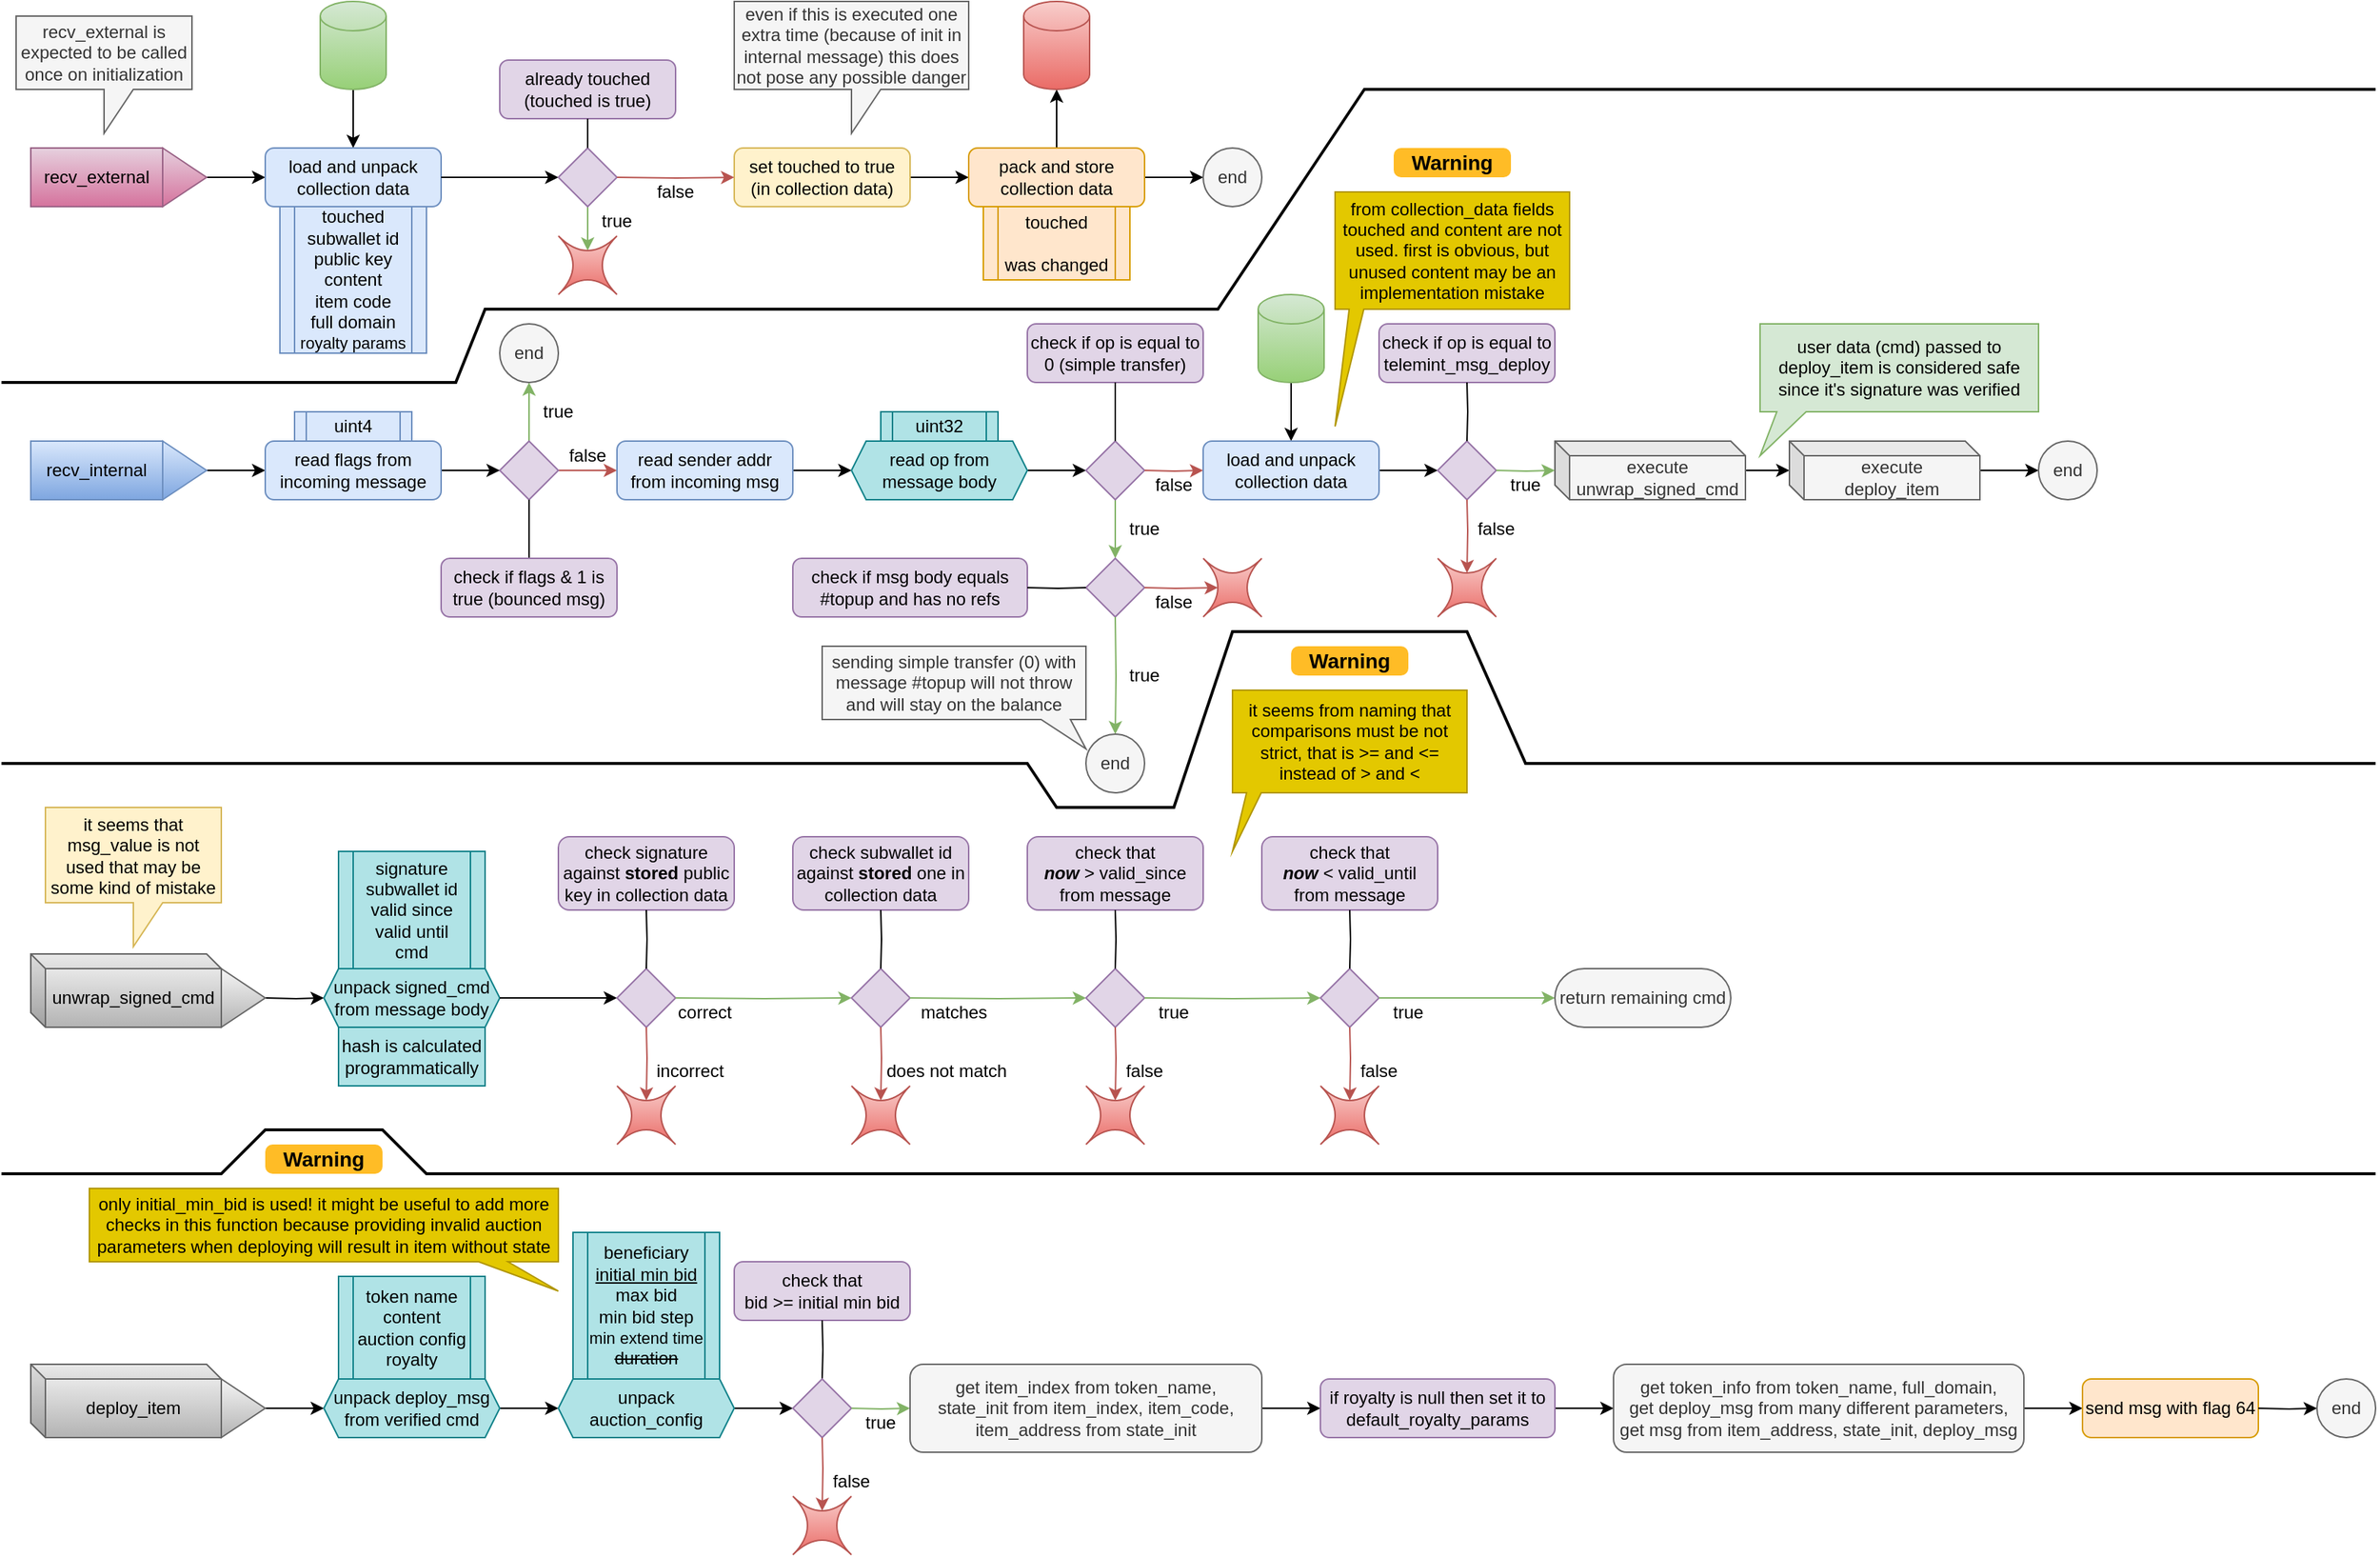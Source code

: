 <mxfile version="20.3.0" type="device"><diagram id="Lu7nrPJcw6QKVxwTimhd" name="Collection"><mxGraphModel dx="1350" dy="878" grid="1" gridSize="10" guides="1" tooltips="1" connect="1" arrows="1" fold="1" page="1" pageScale="1" pageWidth="1654" pageHeight="1169" math="0" shadow="0"><root><mxCell id="0"/><mxCell id="1" parent="0"/><mxCell id="4dgp2iA3OJvYK5yby8-n-5" style="edgeStyle=orthogonalEdgeStyle;rounded=0;orthogonalLoop=1;jettySize=auto;html=1;exitX=1;exitY=0.5;exitDx=0;exitDy=0;entryX=0;entryY=0.5;entryDx=0;entryDy=0;" edge="1" parent="1" source="4dgp2iA3OJvYK5yby8-n-1" target="4dgp2iA3OJvYK5yby8-n-4"><mxGeometry relative="1" as="geometry"/></mxCell><mxCell id="4dgp2iA3OJvYK5yby8-n-1" value="" style="triangle;whiteSpace=wrap;html=1;fillColor=#e6d0de;strokeColor=#996185;gradientColor=#d5739d;" vertex="1" parent="1"><mxGeometry x="130" y="120" width="30" height="40" as="geometry"/></mxCell><mxCell id="4dgp2iA3OJvYK5yby8-n-2" value="recv_external" style="rounded=0;whiteSpace=wrap;html=1;fillColor=#e6d0de;strokeColor=#996185;gradientColor=#d5739d;" vertex="1" parent="1"><mxGeometry x="40" y="120" width="90" height="40" as="geometry"/></mxCell><mxCell id="4dgp2iA3OJvYK5yby8-n-6" value="" style="edgeStyle=orthogonalEdgeStyle;rounded=0;orthogonalLoop=1;jettySize=auto;html=1;" edge="1" parent="1" source="4dgp2iA3OJvYK5yby8-n-3" target="4dgp2iA3OJvYK5yby8-n-4"><mxGeometry relative="1" as="geometry"/></mxCell><mxCell id="4dgp2iA3OJvYK5yby8-n-3" value="" style="shape=cylinder3;whiteSpace=wrap;html=1;boundedLbl=1;backgroundOutline=1;size=10;fillColor=#d5e8d4;strokeColor=#82b366;gradientColor=#97d077;" vertex="1" parent="1"><mxGeometry x="237.5" y="20" width="45" height="60" as="geometry"/></mxCell><mxCell id="4dgp2iA3OJvYK5yby8-n-4" value="load and unpack&lt;br&gt;collection data" style="rounded=1;whiteSpace=wrap;html=1;fillColor=#dae8fc;strokeColor=#6c8ebf;" vertex="1" parent="1"><mxGeometry x="200" y="120" width="120" height="40" as="geometry"/></mxCell><mxCell id="4dgp2iA3OJvYK5yby8-n-13" value="" style="edgeStyle=orthogonalEdgeStyle;rounded=0;orthogonalLoop=1;jettySize=auto;html=1;" edge="1" parent="1" source="4dgp2iA3OJvYK5yby8-n-10" target="4dgp2iA3OJvYK5yby8-n-12"><mxGeometry relative="1" as="geometry"/></mxCell><mxCell id="4dgp2iA3OJvYK5yby8-n-10" value="set touched to true&lt;br&gt;(in collection data)" style="rounded=1;whiteSpace=wrap;html=1;fillColor=#fff2cc;strokeColor=#d6b656;" vertex="1" parent="1"><mxGeometry x="520" y="120" width="120" height="40" as="geometry"/></mxCell><mxCell id="4dgp2iA3OJvYK5yby8-n-15" value="" style="edgeStyle=orthogonalEdgeStyle;rounded=0;orthogonalLoop=1;jettySize=auto;html=1;" edge="1" parent="1" source="4dgp2iA3OJvYK5yby8-n-12" target="4dgp2iA3OJvYK5yby8-n-14"><mxGeometry relative="1" as="geometry"/></mxCell><mxCell id="4dgp2iA3OJvYK5yby8-n-17" value="" style="edgeStyle=orthogonalEdgeStyle;rounded=0;orthogonalLoop=1;jettySize=auto;html=1;" edge="1" parent="1" source="4dgp2iA3OJvYK5yby8-n-12" target="4dgp2iA3OJvYK5yby8-n-16"><mxGeometry relative="1" as="geometry"/></mxCell><mxCell id="4dgp2iA3OJvYK5yby8-n-12" value="pack and store&lt;br&gt;collection data" style="rounded=1;whiteSpace=wrap;html=1;fillColor=#ffe6cc;strokeColor=#d79b00;" vertex="1" parent="1"><mxGeometry x="680" y="120" width="120" height="40" as="geometry"/></mxCell><mxCell id="4dgp2iA3OJvYK5yby8-n-14" value="" style="shape=cylinder3;whiteSpace=wrap;html=1;boundedLbl=1;backgroundOutline=1;size=10;fillColor=#f8cecc;strokeColor=#b85450;gradientColor=#ea6b66;" vertex="1" parent="1"><mxGeometry x="717.5" y="20" width="45" height="60" as="geometry"/></mxCell><mxCell id="4dgp2iA3OJvYK5yby8-n-16" value="end" style="ellipse;whiteSpace=wrap;html=1;aspect=fixed;fillColor=#f5f5f5;strokeColor=#666666;fontColor=#333333;" vertex="1" parent="1"><mxGeometry x="840" y="120" width="40" height="40" as="geometry"/></mxCell><mxCell id="4dgp2iA3OJvYK5yby8-n-18" value="recv_external is expected to be called once on initialization" style="shape=callout;whiteSpace=wrap;html=1;perimeter=calloutPerimeter;fillColor=#f5f5f5;fontColor=#333333;strokeColor=#666666;" vertex="1" parent="1"><mxGeometry x="30" y="30" width="120" height="80" as="geometry"/></mxCell><mxCell id="4dgp2iA3OJvYK5yby8-n-19" value="even if this is executed one extra time (because of init in internal message) this does not pose any possible danger" style="shape=callout;whiteSpace=wrap;html=1;perimeter=calloutPerimeter;fillColor=#f5f5f5;fontColor=#333333;strokeColor=#666666;" vertex="1" parent="1"><mxGeometry x="520" y="20" width="160" height="90" as="geometry"/></mxCell><mxCell id="4dgp2iA3OJvYK5yby8-n-29" value="" style="edgeStyle=orthogonalEdgeStyle;rounded=0;orthogonalLoop=1;jettySize=auto;html=1;endArrow=classic;endFill=1;" edge="1" parent="1" source="4dgp2iA3OJvYK5yby8-n-20" target="4dgp2iA3OJvYK5yby8-n-28"><mxGeometry relative="1" as="geometry"/></mxCell><mxCell id="4dgp2iA3OJvYK5yby8-n-20" value="" style="triangle;whiteSpace=wrap;html=1;fillColor=#dae8fc;strokeColor=#6c8ebf;gradientColor=#7ea6e0;" vertex="1" parent="1"><mxGeometry x="130" y="320" width="30" height="40" as="geometry"/></mxCell><mxCell id="4dgp2iA3OJvYK5yby8-n-21" value="recv_internal" style="rounded=0;whiteSpace=wrap;html=1;fillColor=#dae8fc;strokeColor=#6c8ebf;gradientColor=#7ea6e0;" vertex="1" parent="1"><mxGeometry x="40" y="320" width="90" height="40" as="geometry"/></mxCell><mxCell id="4dgp2iA3OJvYK5yby8-n-27" value="" style="edgeStyle=orthogonalEdgeStyle;rounded=0;orthogonalLoop=1;jettySize=auto;html=1;endArrow=classic;endFill=1;fillColor=#d5e8d4;strokeColor=#82b366;" edge="1" parent="1" source="4dgp2iA3OJvYK5yby8-n-22" target="4dgp2iA3OJvYK5yby8-n-26"><mxGeometry relative="1" as="geometry"/></mxCell><mxCell id="4dgp2iA3OJvYK5yby8-n-32" value="" style="edgeStyle=orthogonalEdgeStyle;rounded=0;orthogonalLoop=1;jettySize=auto;html=1;endArrow=classic;endFill=1;fillColor=#f8cecc;strokeColor=#b85450;" edge="1" parent="1" source="4dgp2iA3OJvYK5yby8-n-22" target="4dgp2iA3OJvYK5yby8-n-31"><mxGeometry relative="1" as="geometry"/></mxCell><mxCell id="4dgp2iA3OJvYK5yby8-n-22" value="" style="rhombus;whiteSpace=wrap;html=1;fillColor=#e1d5e7;strokeColor=#9673a6;" vertex="1" parent="1"><mxGeometry x="360" y="320" width="40" height="40" as="geometry"/></mxCell><mxCell id="4dgp2iA3OJvYK5yby8-n-25" style="edgeStyle=orthogonalEdgeStyle;rounded=0;orthogonalLoop=1;jettySize=auto;html=1;exitX=0.5;exitY=0;exitDx=0;exitDy=0;entryX=0.5;entryY=1;entryDx=0;entryDy=0;endArrow=none;endFill=0;" edge="1" parent="1" source="4dgp2iA3OJvYK5yby8-n-24" target="4dgp2iA3OJvYK5yby8-n-22"><mxGeometry relative="1" as="geometry"/></mxCell><mxCell id="4dgp2iA3OJvYK5yby8-n-24" value="check if flags &amp;amp; 1 is true (bounced msg)" style="rounded=1;whiteSpace=wrap;html=1;fillColor=#e1d5e7;strokeColor=#9673a6;" vertex="1" parent="1"><mxGeometry x="320" y="400" width="120" height="40" as="geometry"/></mxCell><mxCell id="4dgp2iA3OJvYK5yby8-n-26" value="end" style="ellipse;whiteSpace=wrap;html=1;aspect=fixed;fillColor=#f5f5f5;strokeColor=#666666;fontColor=#333333;" vertex="1" parent="1"><mxGeometry x="360" y="240" width="40" height="40" as="geometry"/></mxCell><mxCell id="4dgp2iA3OJvYK5yby8-n-30" value="" style="edgeStyle=orthogonalEdgeStyle;rounded=0;orthogonalLoop=1;jettySize=auto;html=1;endArrow=classic;endFill=1;" edge="1" parent="1" source="4dgp2iA3OJvYK5yby8-n-28" target="4dgp2iA3OJvYK5yby8-n-22"><mxGeometry relative="1" as="geometry"/></mxCell><mxCell id="4dgp2iA3OJvYK5yby8-n-28" value="read flags from incoming message" style="rounded=1;whiteSpace=wrap;html=1;fillColor=#dae8fc;strokeColor=#6c8ebf;" vertex="1" parent="1"><mxGeometry x="200" y="320" width="120" height="40" as="geometry"/></mxCell><mxCell id="4dgp2iA3OJvYK5yby8-n-34" value="" style="edgeStyle=orthogonalEdgeStyle;rounded=0;orthogonalLoop=1;jettySize=auto;html=1;endArrow=classic;endFill=1;" edge="1" parent="1" source="4dgp2iA3OJvYK5yby8-n-31" target="4dgp2iA3OJvYK5yby8-n-33"><mxGeometry relative="1" as="geometry"/></mxCell><mxCell id="4dgp2iA3OJvYK5yby8-n-31" value="read sender addr from incoming msg" style="rounded=1;whiteSpace=wrap;html=1;fillColor=#dae8fc;strokeColor=#6c8ebf;" vertex="1" parent="1"><mxGeometry x="440" y="320" width="120" height="40" as="geometry"/></mxCell><mxCell id="4dgp2iA3OJvYK5yby8-n-36" value="" style="edgeStyle=orthogonalEdgeStyle;rounded=0;orthogonalLoop=1;jettySize=auto;html=1;endArrow=classic;endFill=1;" edge="1" parent="1" source="4dgp2iA3OJvYK5yby8-n-33" target="4dgp2iA3OJvYK5yby8-n-35"><mxGeometry relative="1" as="geometry"/></mxCell><mxCell id="4dgp2iA3OJvYK5yby8-n-33" value="read op from message body" style="shape=hexagon;perimeter=hexagonPerimeter2;whiteSpace=wrap;html=1;fixedSize=1;size=10;fillColor=#b0e3e6;strokeColor=#0e8088;" vertex="1" parent="1"><mxGeometry x="600" y="320" width="120" height="40" as="geometry"/></mxCell><mxCell id="4dgp2iA3OJvYK5yby8-n-40" value="" style="edgeStyle=orthogonalEdgeStyle;rounded=0;orthogonalLoop=1;jettySize=auto;html=1;endArrow=classic;endFill=1;fillColor=#d5e8d4;strokeColor=#82b366;" edge="1" parent="1" source="4dgp2iA3OJvYK5yby8-n-35" target="4dgp2iA3OJvYK5yby8-n-39"><mxGeometry relative="1" as="geometry"/></mxCell><mxCell id="4dgp2iA3OJvYK5yby8-n-35" value="" style="rhombus;whiteSpace=wrap;html=1;fillColor=#e1d5e7;strokeColor=#9673a6;" vertex="1" parent="1"><mxGeometry x="760" y="320" width="40" height="40" as="geometry"/></mxCell><mxCell id="4dgp2iA3OJvYK5yby8-n-37" value="check if op is equal to 0 (simple transfer)" style="rounded=1;whiteSpace=wrap;html=1;fillColor=#e1d5e7;strokeColor=#9673a6;" vertex="1" parent="1"><mxGeometry x="720" y="240" width="120" height="40" as="geometry"/></mxCell><mxCell id="4dgp2iA3OJvYK5yby8-n-38" style="edgeStyle=orthogonalEdgeStyle;rounded=0;orthogonalLoop=1;jettySize=auto;html=1;exitX=0.5;exitY=0;exitDx=0;exitDy=0;entryX=0.5;entryY=1;entryDx=0;entryDy=0;endArrow=none;endFill=0;" edge="1" parent="1" source="4dgp2iA3OJvYK5yby8-n-35" target="4dgp2iA3OJvYK5yby8-n-37"><mxGeometry relative="1" as="geometry"><mxPoint x="390" y="410" as="sourcePoint"/><mxPoint x="390" y="370" as="targetPoint"/></mxGeometry></mxCell><mxCell id="4dgp2iA3OJvYK5yby8-n-39" value="" style="rhombus;whiteSpace=wrap;html=1;fillColor=#e1d5e7;strokeColor=#9673a6;" vertex="1" parent="1"><mxGeometry x="760" y="400" width="40" height="40" as="geometry"/></mxCell><mxCell id="4dgp2iA3OJvYK5yby8-n-41" value="check if msg body equals #topup and has no refs" style="rounded=1;whiteSpace=wrap;html=1;fillColor=#e1d5e7;strokeColor=#9673a6;" vertex="1" parent="1"><mxGeometry x="560" y="400" width="160" height="40" as="geometry"/></mxCell><mxCell id="4dgp2iA3OJvYK5yby8-n-43" style="edgeStyle=orthogonalEdgeStyle;rounded=0;orthogonalLoop=1;jettySize=auto;html=1;entryX=0;entryY=0.5;entryDx=0;entryDy=0;endArrow=none;endFill=0;" edge="1" parent="1" target="4dgp2iA3OJvYK5yby8-n-39"><mxGeometry relative="1" as="geometry"><mxPoint x="720" y="420" as="sourcePoint"/><mxPoint x="390" y="370" as="targetPoint"/></mxGeometry></mxCell><mxCell id="4dgp2iA3OJvYK5yby8-n-44" value="true" style="text;html=1;strokeColor=none;fillColor=none;align=center;verticalAlign=middle;whiteSpace=wrap;rounded=0;" vertex="1" parent="1"><mxGeometry x="380" y="290" width="40" height="20" as="geometry"/></mxCell><mxCell id="4dgp2iA3OJvYK5yby8-n-45" value="false" style="text;html=1;strokeColor=none;fillColor=none;align=center;verticalAlign=middle;whiteSpace=wrap;rounded=0;" vertex="1" parent="1"><mxGeometry x="400" y="320" width="40" height="20" as="geometry"/></mxCell><mxCell id="4dgp2iA3OJvYK5yby8-n-46" value="true" style="text;html=1;strokeColor=none;fillColor=none;align=center;verticalAlign=middle;whiteSpace=wrap;rounded=0;" vertex="1" parent="1"><mxGeometry x="780" y="370" width="40" height="20" as="geometry"/></mxCell><mxCell id="4dgp2iA3OJvYK5yby8-n-47" value="" style="edgeStyle=orthogonalEdgeStyle;rounded=0;orthogonalLoop=1;jettySize=auto;html=1;endArrow=classic;endFill=1;fillColor=#d5e8d4;strokeColor=#82b366;entryX=0.5;entryY=0;entryDx=0;entryDy=0;" edge="1" parent="1" target="4dgp2iA3OJvYK5yby8-n-49"><mxGeometry relative="1" as="geometry"><mxPoint x="780" y="440" as="sourcePoint"/><mxPoint x="780" y="480" as="targetPoint"/></mxGeometry></mxCell><mxCell id="4dgp2iA3OJvYK5yby8-n-48" value="true" style="text;html=1;strokeColor=none;fillColor=none;align=center;verticalAlign=middle;whiteSpace=wrap;rounded=0;" vertex="1" parent="1"><mxGeometry x="780" y="470" width="40" height="20" as="geometry"/></mxCell><mxCell id="4dgp2iA3OJvYK5yby8-n-49" value="end" style="ellipse;whiteSpace=wrap;html=1;aspect=fixed;fillColor=#f5f5f5;strokeColor=#666666;fontColor=#333333;" vertex="1" parent="1"><mxGeometry x="760" y="520" width="40" height="40" as="geometry"/></mxCell><mxCell id="4dgp2iA3OJvYK5yby8-n-50" value="" style="edgeStyle=orthogonalEdgeStyle;rounded=0;orthogonalLoop=1;jettySize=auto;html=1;endArrow=classic;endFill=1;fillColor=#f8cecc;strokeColor=#b85450;entryX=0.25;entryY=0.5;entryDx=0;entryDy=0;entryPerimeter=0;" edge="1" parent="1" target="4dgp2iA3OJvYK5yby8-n-56"><mxGeometry relative="1" as="geometry"><mxPoint x="800" y="420" as="sourcePoint"/><mxPoint x="840" y="420" as="targetPoint"/></mxGeometry></mxCell><mxCell id="4dgp2iA3OJvYK5yby8-n-51" value="false" style="text;html=1;strokeColor=none;fillColor=none;align=center;verticalAlign=middle;whiteSpace=wrap;rounded=0;" vertex="1" parent="1"><mxGeometry x="800" y="420" width="40" height="20" as="geometry"/></mxCell><mxCell id="4dgp2iA3OJvYK5yby8-n-52" value="" style="edgeStyle=orthogonalEdgeStyle;rounded=0;orthogonalLoop=1;jettySize=auto;html=1;endArrow=classic;endFill=1;fillColor=#f8cecc;strokeColor=#b85450;" edge="1" parent="1"><mxGeometry relative="1" as="geometry"><mxPoint x="800" y="340" as="sourcePoint"/><mxPoint x="840" y="340" as="targetPoint"/></mxGeometry></mxCell><mxCell id="4dgp2iA3OJvYK5yby8-n-53" value="false" style="text;html=1;strokeColor=none;fillColor=none;align=center;verticalAlign=middle;whiteSpace=wrap;rounded=0;" vertex="1" parent="1"><mxGeometry x="800" y="340" width="40" height="20" as="geometry"/></mxCell><mxCell id="4dgp2iA3OJvYK5yby8-n-56" value="" style="shape=switch;whiteSpace=wrap;html=1;fillColor=#f8cecc;gradientColor=#ea6b66;strokeColor=#b85450;" vertex="1" parent="1"><mxGeometry x="840" y="400" width="40" height="40" as="geometry"/></mxCell><mxCell id="4dgp2iA3OJvYK5yby8-n-57" value="" style="edgeStyle=orthogonalEdgeStyle;rounded=0;orthogonalLoop=1;jettySize=auto;html=1;" edge="1" parent="1" source="4dgp2iA3OJvYK5yby8-n-58" target="4dgp2iA3OJvYK5yby8-n-59"><mxGeometry relative="1" as="geometry"/></mxCell><mxCell id="4dgp2iA3OJvYK5yby8-n-58" value="" style="shape=cylinder3;whiteSpace=wrap;html=1;boundedLbl=1;backgroundOutline=1;size=10;fillColor=#d5e8d4;strokeColor=#82b366;gradientColor=#97d077;" vertex="1" parent="1"><mxGeometry x="877.5" y="220" width="45" height="60" as="geometry"/></mxCell><mxCell id="4dgp2iA3OJvYK5yby8-n-82" value="" style="edgeStyle=orthogonalEdgeStyle;rounded=0;orthogonalLoop=1;jettySize=auto;html=1;endArrow=classic;endFill=1;" edge="1" parent="1" source="4dgp2iA3OJvYK5yby8-n-59" target="4dgp2iA3OJvYK5yby8-n-81"><mxGeometry relative="1" as="geometry"/></mxCell><mxCell id="4dgp2iA3OJvYK5yby8-n-59" value="load and unpack&lt;br&gt;collection data" style="rounded=1;whiteSpace=wrap;html=1;fillColor=#dae8fc;strokeColor=#6c8ebf;" vertex="1" parent="1"><mxGeometry x="840" y="320" width="120" height="40" as="geometry"/></mxCell><mxCell id="4dgp2iA3OJvYK5yby8-n-62" value="sending simple transfer (0) with message #topup will not throw and will stay on the balance" style="shape=callout;whiteSpace=wrap;html=1;perimeter=calloutPerimeter;fillColor=#f5f5f5;fontColor=#333333;strokeColor=#666666;position2=1;size=20;position=0.83;" vertex="1" parent="1"><mxGeometry x="580" y="460" width="180" height="70" as="geometry"/></mxCell><mxCell id="4dgp2iA3OJvYK5yby8-n-63" value="from collection_data fields touched and content are not used. first is obvious, but unused content may be an implementation mistake" style="shape=callout;whiteSpace=wrap;html=1;perimeter=calloutPerimeter;fillColor=#e3c800;strokeColor=#B09500;size=80;position=0.06;position2=0;fontColor=#000000;base=10;" vertex="1" parent="1"><mxGeometry x="930" y="150" width="160" height="160" as="geometry"/></mxCell><mxCell id="4dgp2iA3OJvYK5yby8-n-77" value="" style="edgeStyle=orthogonalEdgeStyle;rounded=0;orthogonalLoop=1;jettySize=auto;html=1;endArrow=classic;endFill=1;" edge="1" parent="1" source="4dgp2iA3OJvYK5yby8-n-72" target="4dgp2iA3OJvYK5yby8-n-76"><mxGeometry relative="1" as="geometry"/></mxCell><mxCell id="4dgp2iA3OJvYK5yby8-n-72" value="execute&lt;br&gt;unwrap_signed_cmd" style="shape=cube;whiteSpace=wrap;html=1;boundedLbl=1;backgroundOutline=1;darkOpacity=0.05;darkOpacity2=0.1;size=10;fillColor=#f5f5f5;fontColor=#333333;strokeColor=#666666;" vertex="1" parent="1"><mxGeometry x="1080" y="320" width="130" height="40" as="geometry"/></mxCell><mxCell id="4dgp2iA3OJvYK5yby8-n-79" value="" style="edgeStyle=orthogonalEdgeStyle;rounded=0;orthogonalLoop=1;jettySize=auto;html=1;endArrow=classic;endFill=1;" edge="1" parent="1" source="4dgp2iA3OJvYK5yby8-n-76" target="4dgp2iA3OJvYK5yby8-n-78"><mxGeometry relative="1" as="geometry"/></mxCell><mxCell id="4dgp2iA3OJvYK5yby8-n-76" value="execute&lt;br&gt;deploy_item" style="shape=cube;whiteSpace=wrap;html=1;boundedLbl=1;backgroundOutline=1;darkOpacity=0.05;darkOpacity2=0.1;size=10;fillColor=#f5f5f5;fontColor=#333333;strokeColor=#666666;" vertex="1" parent="1"><mxGeometry x="1240" y="320" width="130" height="40" as="geometry"/></mxCell><mxCell id="4dgp2iA3OJvYK5yby8-n-78" value="end" style="ellipse;whiteSpace=wrap;html=1;aspect=fixed;fillColor=#f5f5f5;strokeColor=#666666;fontColor=#333333;" vertex="1" parent="1"><mxGeometry x="1410" y="320" width="40" height="40" as="geometry"/></mxCell><mxCell id="4dgp2iA3OJvYK5yby8-n-80" value="user data (cmd) passed to deploy_item is considered safe since it's signature was verified" style="shape=callout;whiteSpace=wrap;html=1;perimeter=calloutPerimeter;fillColor=#d5e8d4;strokeColor=#82b366;size=30;position=0.06;position2=0;" vertex="1" parent="1"><mxGeometry x="1220" y="240" width="190" height="90" as="geometry"/></mxCell><mxCell id="4dgp2iA3OJvYK5yby8-n-81" value="" style="rhombus;whiteSpace=wrap;html=1;fillColor=#e1d5e7;strokeColor=#9673a6;" vertex="1" parent="1"><mxGeometry x="1000" y="320" width="40" height="40" as="geometry"/></mxCell><mxCell id="4dgp2iA3OJvYK5yby8-n-84" value="check if op is equal to telemint_msg_deploy" style="rounded=1;whiteSpace=wrap;html=1;fillColor=#e1d5e7;strokeColor=#9673a6;" vertex="1" parent="1"><mxGeometry x="960" y="240" width="120" height="40" as="geometry"/></mxCell><mxCell id="4dgp2iA3OJvYK5yby8-n-85" style="edgeStyle=orthogonalEdgeStyle;rounded=0;orthogonalLoop=1;jettySize=auto;html=1;exitX=0.5;exitY=0;exitDx=0;exitDy=0;entryX=0.5;entryY=1;entryDx=0;entryDy=0;endArrow=none;endFill=0;" edge="1" target="4dgp2iA3OJvYK5yby8-n-84" parent="1"><mxGeometry relative="1" as="geometry"><mxPoint x="1020" y="320" as="sourcePoint"/><mxPoint x="630" y="370" as="targetPoint"/></mxGeometry></mxCell><mxCell id="4dgp2iA3OJvYK5yby8-n-87" value="" style="edgeStyle=orthogonalEdgeStyle;rounded=0;orthogonalLoop=1;jettySize=auto;html=1;endArrow=classic;endFill=1;fillColor=#f8cecc;strokeColor=#b85450;entryX=0.5;entryY=0.25;entryDx=0;entryDy=0;entryPerimeter=0;" edge="1" parent="1" target="4dgp2iA3OJvYK5yby8-n-92"><mxGeometry relative="1" as="geometry"><mxPoint x="1020" y="360" as="sourcePoint"/><mxPoint x="1020" y="400" as="targetPoint"/></mxGeometry></mxCell><mxCell id="4dgp2iA3OJvYK5yby8-n-89" value="true" style="text;html=1;strokeColor=none;fillColor=none;align=center;verticalAlign=middle;whiteSpace=wrap;rounded=0;" vertex="1" parent="1"><mxGeometry x="1040" y="340" width="40" height="20" as="geometry"/></mxCell><mxCell id="4dgp2iA3OJvYK5yby8-n-90" value="" style="edgeStyle=orthogonalEdgeStyle;rounded=0;orthogonalLoop=1;jettySize=auto;html=1;endArrow=classic;endFill=1;fillColor=#d5e8d4;strokeColor=#82b366;" edge="1" parent="1"><mxGeometry relative="1" as="geometry"><mxPoint x="1040" y="340" as="sourcePoint"/><mxPoint x="1080" y="340" as="targetPoint"/></mxGeometry></mxCell><mxCell id="4dgp2iA3OJvYK5yby8-n-91" value="false" style="text;html=1;strokeColor=none;fillColor=none;align=center;verticalAlign=middle;whiteSpace=wrap;rounded=0;" vertex="1" parent="1"><mxGeometry x="1020" y="370" width="40" height="20" as="geometry"/></mxCell><mxCell id="4dgp2iA3OJvYK5yby8-n-92" value="" style="shape=switch;whiteSpace=wrap;html=1;fillColor=#f8cecc;gradientColor=#ea6b66;strokeColor=#b85450;" vertex="1" parent="1"><mxGeometry x="1000" y="400" width="40" height="40" as="geometry"/></mxCell><mxCell id="4dgp2iA3OJvYK5yby8-n-99" value="Warning" style="html=1;shadow=0;dashed=0;shape=mxgraph.bootstrap.rrect;rSize=5;strokeColor=none;strokeWidth=1;fillColor=#FFBC26;fontColor=#000000;whiteSpace=wrap;align=center;verticalAlign=middle;spacingLeft=0;fontStyle=1;fontSize=14;spacing=5;" vertex="1" parent="1"><mxGeometry x="970" y="120" width="80" height="20" as="geometry"/></mxCell><mxCell id="hQU0a1yFkLFmOIHwFI7A-3" value="unwrap_signed_cmd" style="shape=cube;whiteSpace=wrap;html=1;boundedLbl=1;backgroundOutline=1;darkOpacity=0.05;darkOpacity2=0.1;size=10;fillColor=#f5f5f5;strokeColor=#666666;gradientColor=#b3b3b3;" vertex="1" parent="1"><mxGeometry x="40" y="670" width="130" height="50" as="geometry"/></mxCell><mxCell id="hQU0a1yFkLFmOIHwFI7A-8" style="edgeStyle=orthogonalEdgeStyle;rounded=0;orthogonalLoop=1;jettySize=auto;html=1;exitX=1;exitY=0.5;exitDx=0;exitDy=0;entryX=0;entryY=0.5;entryDx=0;entryDy=0;endArrow=classic;endFill=1;" edge="1" parent="1" target="hQU0a1yFkLFmOIHwFI7A-7"><mxGeometry relative="1" as="geometry"><mxPoint x="200" y="700" as="sourcePoint"/></mxGeometry></mxCell><mxCell id="hQU0a1yFkLFmOIHwFI7A-4" value="" style="triangle;whiteSpace=wrap;html=1;fillColor=#f5f5f5;strokeColor=#666666;gradientColor=#b3b3b3;" vertex="1" parent="1"><mxGeometry x="170" y="680" width="30" height="40" as="geometry"/></mxCell><mxCell id="hQU0a1yFkLFmOIHwFI7A-6" value="it seems that msg_value is not used that may be some kind of mistake" style="shape=callout;whiteSpace=wrap;html=1;perimeter=calloutPerimeter;fillColor=#fff2cc;strokeColor=#d6b656;" vertex="1" parent="1"><mxGeometry x="50" y="570" width="120" height="95" as="geometry"/></mxCell><mxCell id="hQU0a1yFkLFmOIHwFI7A-7" value="unpack signed_cmd from message body" style="shape=hexagon;perimeter=hexagonPerimeter2;whiteSpace=wrap;html=1;fixedSize=1;size=10;fillColor=#b0e3e6;strokeColor=#0e8088;" vertex="1" parent="1"><mxGeometry x="240" y="680" width="120" height="40" as="geometry"/></mxCell><mxCell id="hQU0a1yFkLFmOIHwFI7A-11" value="" style="edgeStyle=orthogonalEdgeStyle;rounded=0;orthogonalLoop=1;jettySize=auto;html=1;endArrow=classic;endFill=1;" edge="1" target="hQU0a1yFkLFmOIHwFI7A-12" parent="1"><mxGeometry relative="1" as="geometry"><mxPoint x="360" y="700" as="sourcePoint"/><Array as="points"><mxPoint x="370" y="700"/><mxPoint x="370" y="700"/></Array></mxGeometry></mxCell><mxCell id="hQU0a1yFkLFmOIHwFI7A-12" value="" style="rhombus;whiteSpace=wrap;html=1;fillColor=#e1d5e7;strokeColor=#9673a6;" vertex="1" parent="1"><mxGeometry x="440" y="680" width="40" height="40" as="geometry"/></mxCell><mxCell id="hQU0a1yFkLFmOIHwFI7A-13" value="check signature against &lt;b&gt;stored&lt;/b&gt; public key in collection data" style="rounded=1;whiteSpace=wrap;html=1;fillColor=#e1d5e7;strokeColor=#9673a6;" vertex="1" parent="1"><mxGeometry x="400" y="590" width="120" height="50" as="geometry"/></mxCell><mxCell id="hQU0a1yFkLFmOIHwFI7A-14" style="edgeStyle=orthogonalEdgeStyle;rounded=0;orthogonalLoop=1;jettySize=auto;html=1;exitX=0.5;exitY=0;exitDx=0;exitDy=0;entryX=0.5;entryY=1;entryDx=0;entryDy=0;endArrow=none;endFill=0;" edge="1" target="hQU0a1yFkLFmOIHwFI7A-13" parent="1"><mxGeometry relative="1" as="geometry"><mxPoint x="460" y="680" as="sourcePoint"/><mxPoint x="70" y="730" as="targetPoint"/></mxGeometry></mxCell><mxCell id="hQU0a1yFkLFmOIHwFI7A-15" value="" style="edgeStyle=orthogonalEdgeStyle;rounded=0;orthogonalLoop=1;jettySize=auto;html=1;endArrow=classic;endFill=1;fillColor=#f8cecc;strokeColor=#b85450;entryX=0.5;entryY=0.25;entryDx=0;entryDy=0;entryPerimeter=0;" edge="1" target="hQU0a1yFkLFmOIHwFI7A-19" parent="1"><mxGeometry relative="1" as="geometry"><mxPoint x="460" y="720" as="sourcePoint"/><mxPoint x="460" y="760" as="targetPoint"/></mxGeometry></mxCell><mxCell id="hQU0a1yFkLFmOIHwFI7A-16" value="correct" style="text;html=1;strokeColor=none;fillColor=none;align=center;verticalAlign=middle;whiteSpace=wrap;rounded=0;" vertex="1" parent="1"><mxGeometry x="480" y="700" width="40" height="20" as="geometry"/></mxCell><mxCell id="hQU0a1yFkLFmOIHwFI7A-17" value="" style="edgeStyle=orthogonalEdgeStyle;rounded=0;orthogonalLoop=1;jettySize=auto;html=1;endArrow=classic;endFill=1;fillColor=#d5e8d4;strokeColor=#82b366;entryX=0;entryY=0.5;entryDx=0;entryDy=0;" edge="1" parent="1" target="hQU0a1yFkLFmOIHwFI7A-21"><mxGeometry relative="1" as="geometry"><mxPoint x="480" y="700" as="sourcePoint"/><mxPoint x="520" y="700" as="targetPoint"/></mxGeometry></mxCell><mxCell id="hQU0a1yFkLFmOIHwFI7A-18" value="incorrect" style="text;html=1;strokeColor=none;fillColor=none;align=center;verticalAlign=middle;whiteSpace=wrap;rounded=0;" vertex="1" parent="1"><mxGeometry x="460" y="740" width="60" height="20" as="geometry"/></mxCell><mxCell id="hQU0a1yFkLFmOIHwFI7A-19" value="" style="shape=switch;whiteSpace=wrap;html=1;fillColor=#f8cecc;gradientColor=#ea6b66;strokeColor=#b85450;" vertex="1" parent="1"><mxGeometry x="440" y="760" width="40" height="40" as="geometry"/></mxCell><mxCell id="hQU0a1yFkLFmOIHwFI7A-21" value="" style="rhombus;whiteSpace=wrap;html=1;fillColor=#e1d5e7;strokeColor=#9673a6;" vertex="1" parent="1"><mxGeometry x="600" y="680" width="40" height="40" as="geometry"/></mxCell><mxCell id="hQU0a1yFkLFmOIHwFI7A-22" value="check subwallet id against &lt;b&gt;stored&lt;/b&gt;&amp;nbsp;one in collection data" style="rounded=1;whiteSpace=wrap;html=1;fillColor=#e1d5e7;strokeColor=#9673a6;" vertex="1" parent="1"><mxGeometry x="560" y="590" width="120" height="50" as="geometry"/></mxCell><mxCell id="hQU0a1yFkLFmOIHwFI7A-23" style="edgeStyle=orthogonalEdgeStyle;rounded=0;orthogonalLoop=1;jettySize=auto;html=1;exitX=0.5;exitY=0;exitDx=0;exitDy=0;entryX=0.5;entryY=1;entryDx=0;entryDy=0;endArrow=none;endFill=0;" edge="1" target="hQU0a1yFkLFmOIHwFI7A-22" parent="1"><mxGeometry relative="1" as="geometry"><mxPoint x="620" y="680" as="sourcePoint"/><mxPoint x="230" y="730" as="targetPoint"/></mxGeometry></mxCell><mxCell id="hQU0a1yFkLFmOIHwFI7A-24" value="" style="edgeStyle=orthogonalEdgeStyle;rounded=0;orthogonalLoop=1;jettySize=auto;html=1;endArrow=classic;endFill=1;fillColor=#f8cecc;strokeColor=#b85450;entryX=0.5;entryY=0.25;entryDx=0;entryDy=0;entryPerimeter=0;" edge="1" target="hQU0a1yFkLFmOIHwFI7A-28" parent="1"><mxGeometry relative="1" as="geometry"><mxPoint x="620" y="720" as="sourcePoint"/><mxPoint x="620" y="760" as="targetPoint"/></mxGeometry></mxCell><mxCell id="hQU0a1yFkLFmOIHwFI7A-27" value="does not match" style="text;html=1;strokeColor=none;fillColor=none;align=center;verticalAlign=middle;whiteSpace=wrap;rounded=0;" vertex="1" parent="1"><mxGeometry x="620" y="740" width="90" height="20" as="geometry"/></mxCell><mxCell id="hQU0a1yFkLFmOIHwFI7A-28" value="" style="shape=switch;whiteSpace=wrap;html=1;fillColor=#f8cecc;gradientColor=#ea6b66;strokeColor=#b85450;" vertex="1" parent="1"><mxGeometry x="600" y="760" width="40" height="40" as="geometry"/></mxCell><mxCell id="hQU0a1yFkLFmOIHwFI7A-29" value="matches" style="text;html=1;strokeColor=none;fillColor=none;align=center;verticalAlign=middle;whiteSpace=wrap;rounded=0;" vertex="1" parent="1"><mxGeometry x="640" y="700" width="60" height="20" as="geometry"/></mxCell><mxCell id="hQU0a1yFkLFmOIHwFI7A-30" value="" style="edgeStyle=orthogonalEdgeStyle;rounded=0;orthogonalLoop=1;jettySize=auto;html=1;endArrow=classic;endFill=1;fillColor=#d5e8d4;strokeColor=#82b366;entryX=0;entryY=0.5;entryDx=0;entryDy=0;" edge="1" target="hQU0a1yFkLFmOIHwFI7A-31" parent="1"><mxGeometry relative="1" as="geometry"><mxPoint x="640" y="700" as="sourcePoint"/><mxPoint x="680" y="700" as="targetPoint"/></mxGeometry></mxCell><mxCell id="hQU0a1yFkLFmOIHwFI7A-31" value="" style="rhombus;whiteSpace=wrap;html=1;fillColor=#e1d5e7;strokeColor=#9673a6;" vertex="1" parent="1"><mxGeometry x="760" y="680" width="40" height="40" as="geometry"/></mxCell><mxCell id="hQU0a1yFkLFmOIHwFI7A-32" value="check that &lt;br&gt;&lt;b&gt;&lt;i&gt;now&lt;/i&gt; &lt;/b&gt;&amp;gt; valid_since&lt;br&gt;from message" style="rounded=1;whiteSpace=wrap;html=1;fillColor=#e1d5e7;strokeColor=#9673a6;" vertex="1" parent="1"><mxGeometry x="720" y="590" width="120" height="50" as="geometry"/></mxCell><mxCell id="hQU0a1yFkLFmOIHwFI7A-33" style="edgeStyle=orthogonalEdgeStyle;rounded=0;orthogonalLoop=1;jettySize=auto;html=1;exitX=0.5;exitY=0;exitDx=0;exitDy=0;entryX=0.5;entryY=1;entryDx=0;entryDy=0;endArrow=none;endFill=0;" edge="1" target="hQU0a1yFkLFmOIHwFI7A-32" parent="1"><mxGeometry relative="1" as="geometry"><mxPoint x="780" y="680" as="sourcePoint"/><mxPoint x="390" y="730" as="targetPoint"/></mxGeometry></mxCell><mxCell id="hQU0a1yFkLFmOIHwFI7A-34" value="" style="edgeStyle=orthogonalEdgeStyle;rounded=0;orthogonalLoop=1;jettySize=auto;html=1;endArrow=classic;endFill=1;fillColor=#f8cecc;strokeColor=#b85450;entryX=0.5;entryY=0.25;entryDx=0;entryDy=0;entryPerimeter=0;" edge="1" target="hQU0a1yFkLFmOIHwFI7A-36" parent="1"><mxGeometry relative="1" as="geometry"><mxPoint x="780" y="720" as="sourcePoint"/><mxPoint x="780" y="760" as="targetPoint"/></mxGeometry></mxCell><mxCell id="hQU0a1yFkLFmOIHwFI7A-35" value="false" style="text;html=1;strokeColor=none;fillColor=none;align=center;verticalAlign=middle;whiteSpace=wrap;rounded=0;" vertex="1" parent="1"><mxGeometry x="780" y="740" width="40" height="20" as="geometry"/></mxCell><mxCell id="hQU0a1yFkLFmOIHwFI7A-36" value="" style="shape=switch;whiteSpace=wrap;html=1;fillColor=#f8cecc;gradientColor=#ea6b66;strokeColor=#b85450;" vertex="1" parent="1"><mxGeometry x="760" y="760" width="40" height="40" as="geometry"/></mxCell><mxCell id="hQU0a1yFkLFmOIHwFI7A-37" value="true" style="text;html=1;strokeColor=none;fillColor=none;align=center;verticalAlign=middle;whiteSpace=wrap;rounded=0;" vertex="1" parent="1"><mxGeometry x="800" y="700" width="40" height="20" as="geometry"/></mxCell><mxCell id="hQU0a1yFkLFmOIHwFI7A-38" value="" style="edgeStyle=orthogonalEdgeStyle;rounded=0;orthogonalLoop=1;jettySize=auto;html=1;endArrow=classic;endFill=1;fillColor=#d5e8d4;strokeColor=#82b366;entryX=0;entryY=0.5;entryDx=0;entryDy=0;" edge="1" target="hQU0a1yFkLFmOIHwFI7A-39" parent="1"><mxGeometry relative="1" as="geometry"><mxPoint x="800" y="700" as="sourcePoint"/><mxPoint x="840" y="700" as="targetPoint"/></mxGeometry></mxCell><mxCell id="hQU0a1yFkLFmOIHwFI7A-39" value="" style="rhombus;whiteSpace=wrap;html=1;fillColor=#e1d5e7;strokeColor=#9673a6;" vertex="1" parent="1"><mxGeometry x="920" y="680" width="40" height="40" as="geometry"/></mxCell><mxCell id="hQU0a1yFkLFmOIHwFI7A-40" value="check that &lt;br&gt;&lt;b&gt;&lt;i&gt;now&lt;/i&gt; &lt;/b&gt;&amp;lt; valid_until&lt;br&gt;from message" style="rounded=1;whiteSpace=wrap;html=1;fillColor=#e1d5e7;strokeColor=#9673a6;" vertex="1" parent="1"><mxGeometry x="880" y="590" width="120" height="50" as="geometry"/></mxCell><mxCell id="hQU0a1yFkLFmOIHwFI7A-41" style="edgeStyle=orthogonalEdgeStyle;rounded=0;orthogonalLoop=1;jettySize=auto;html=1;exitX=0.5;exitY=0;exitDx=0;exitDy=0;entryX=0.5;entryY=1;entryDx=0;entryDy=0;endArrow=none;endFill=0;" edge="1" target="hQU0a1yFkLFmOIHwFI7A-40" parent="1"><mxGeometry relative="1" as="geometry"><mxPoint x="940" y="680" as="sourcePoint"/><mxPoint x="550" y="730" as="targetPoint"/></mxGeometry></mxCell><mxCell id="hQU0a1yFkLFmOIHwFI7A-42" value="" style="edgeStyle=orthogonalEdgeStyle;rounded=0;orthogonalLoop=1;jettySize=auto;html=1;endArrow=classic;endFill=1;fillColor=#f8cecc;strokeColor=#b85450;entryX=0.5;entryY=0.25;entryDx=0;entryDy=0;entryPerimeter=0;" edge="1" target="hQU0a1yFkLFmOIHwFI7A-44" parent="1"><mxGeometry relative="1" as="geometry"><mxPoint x="940" y="720" as="sourcePoint"/><mxPoint x="940" y="760" as="targetPoint"/></mxGeometry></mxCell><mxCell id="hQU0a1yFkLFmOIHwFI7A-43" value="false" style="text;html=1;strokeColor=none;fillColor=none;align=center;verticalAlign=middle;whiteSpace=wrap;rounded=0;" vertex="1" parent="1"><mxGeometry x="940" y="740" width="40" height="20" as="geometry"/></mxCell><mxCell id="hQU0a1yFkLFmOIHwFI7A-44" value="" style="shape=switch;whiteSpace=wrap;html=1;fillColor=#f8cecc;gradientColor=#ea6b66;strokeColor=#b85450;" vertex="1" parent="1"><mxGeometry x="920" y="760" width="40" height="40" as="geometry"/></mxCell><mxCell id="hQU0a1yFkLFmOIHwFI7A-45" value="" style="edgeStyle=orthogonalEdgeStyle;rounded=0;orthogonalLoop=1;jettySize=auto;html=1;endArrow=classic;endFill=1;fillColor=#d5e8d4;strokeColor=#82b366;entryX=0;entryY=0.5;entryDx=0;entryDy=0;" edge="1" parent="1"><mxGeometry relative="1" as="geometry"><mxPoint x="960" y="700" as="sourcePoint"/><mxPoint x="1080" y="700" as="targetPoint"/></mxGeometry></mxCell><mxCell id="hQU0a1yFkLFmOIHwFI7A-46" value="true" style="text;html=1;strokeColor=none;fillColor=none;align=center;verticalAlign=middle;whiteSpace=wrap;rounded=0;" vertex="1" parent="1"><mxGeometry x="960" y="700" width="40" height="20" as="geometry"/></mxCell><mxCell id="hQU0a1yFkLFmOIHwFI7A-48" value="return remaining cmd" style="rounded=1;whiteSpace=wrap;html=1;arcSize=50;fillColor=#f5f5f5;fontColor=#333333;strokeColor=#666666;" vertex="1" parent="1"><mxGeometry x="1080" y="680" width="120" height="40" as="geometry"/></mxCell><mxCell id="hQU0a1yFkLFmOIHwFI7A-49" value="uint32" style="shape=process;whiteSpace=wrap;html=1;backgroundOutline=1;fillColor=#b0e3e6;strokeColor=#0e8088;" vertex="1" parent="1"><mxGeometry x="620" y="300" width="80" height="20" as="geometry"/></mxCell><mxCell id="hQU0a1yFkLFmOIHwFI7A-50" value="signature&lt;br&gt;subwallet id&lt;br&gt;valid since&lt;br&gt;valid until&lt;br&gt;cmd" style="shape=process;whiteSpace=wrap;html=1;backgroundOutline=1;fillColor=#b0e3e6;strokeColor=#0e8088;" vertex="1" parent="1"><mxGeometry x="250" y="600" width="100" height="80" as="geometry"/></mxCell><mxCell id="hQU0a1yFkLFmOIHwFI7A-51" value="uint4" style="shape=process;whiteSpace=wrap;html=1;backgroundOutline=1;fillColor=#dae8fc;strokeColor=#6c8ebf;" vertex="1" parent="1"><mxGeometry x="220" y="300" width="80" height="20" as="geometry"/></mxCell><mxCell id="hQU0a1yFkLFmOIHwFI7A-52" value="touched&lt;br&gt;subwallet id&lt;br&gt;public key&lt;br&gt;content&lt;br&gt;item code&lt;br&gt;full domain&lt;br&gt;&lt;font style=&quot;font-size: 11px;&quot;&gt;royalty params&lt;/font&gt;" style="shape=process;whiteSpace=wrap;html=1;backgroundOutline=1;fillColor=#dae8fc;strokeColor=#6c8ebf;" vertex="1" parent="1"><mxGeometry x="210" y="160" width="100" height="100" as="geometry"/></mxCell><mxCell id="hQU0a1yFkLFmOIHwFI7A-53" value="&lt;font style=&quot;font-size: 12px;&quot;&gt;hash is calculated&lt;br&gt;programmatically&lt;br&gt;&lt;/font&gt;" style="rounded=0;whiteSpace=wrap;html=1;fontSize=11;fillColor=#b0e3e6;strokeColor=#0e8088;" vertex="1" parent="1"><mxGeometry x="250" y="720" width="100" height="40" as="geometry"/></mxCell><mxCell id="hQU0a1yFkLFmOIHwFI7A-54" value="it seems from naming that comparisons must be not strict, that is &amp;gt;= and &amp;lt;= instead of &amp;gt; and &amp;lt;" style="shape=callout;whiteSpace=wrap;html=1;perimeter=calloutPerimeter;fillColor=#e3c800;strokeColor=#B09500;size=40;position=0.06;position2=0;fontColor=#000000;base=10;" vertex="1" parent="1"><mxGeometry x="860" y="490" width="160" height="110" as="geometry"/></mxCell><mxCell id="hQU0a1yFkLFmOIHwFI7A-55" value="Warning" style="html=1;shadow=0;dashed=0;shape=mxgraph.bootstrap.rrect;rSize=5;strokeColor=none;strokeWidth=1;fillColor=#FFBC26;fontColor=#000000;whiteSpace=wrap;align=center;verticalAlign=middle;spacingLeft=0;fontStyle=1;fontSize=14;spacing=5;" vertex="1" parent="1"><mxGeometry x="900" y="460" width="80" height="20" as="geometry"/></mxCell><mxCell id="hQU0a1yFkLFmOIHwFI7A-60" value="" style="edgeStyle=orthogonalEdgeStyle;rounded=0;orthogonalLoop=1;jettySize=auto;html=1;endArrow=classic;endFill=1;exitX=1;exitY=0.5;exitDx=0;exitDy=0;" edge="1" parent="1" target="hQU0a1yFkLFmOIHwFI7A-62" source="4dgp2iA3OJvYK5yby8-n-4"><mxGeometry relative="1" as="geometry"><mxPoint x="360" y="140" as="sourcePoint"/></mxGeometry></mxCell><mxCell id="hQU0a1yFkLFmOIHwFI7A-61" value="" style="edgeStyle=orthogonalEdgeStyle;rounded=0;orthogonalLoop=1;jettySize=auto;html=1;endArrow=classic;endFill=1;fillColor=#d5e8d4;strokeColor=#82b366;entryX=0.5;entryY=0.25;entryDx=0;entryDy=0;entryPerimeter=0;" edge="1" parent="1" source="hQU0a1yFkLFmOIHwFI7A-62" target="hQU0a1yFkLFmOIHwFI7A-69"><mxGeometry relative="1" as="geometry"><mxPoint x="420" y="200" as="targetPoint"/></mxGeometry></mxCell><mxCell id="hQU0a1yFkLFmOIHwFI7A-62" value="" style="rhombus;whiteSpace=wrap;html=1;fillColor=#e1d5e7;strokeColor=#9673a6;" vertex="1" parent="1"><mxGeometry x="400" y="120" width="40" height="40" as="geometry"/></mxCell><mxCell id="hQU0a1yFkLFmOIHwFI7A-63" value="already touched (touched is true)" style="rounded=1;whiteSpace=wrap;html=1;fillColor=#e1d5e7;strokeColor=#9673a6;" vertex="1" parent="1"><mxGeometry x="360" y="60" width="120" height="40" as="geometry"/></mxCell><mxCell id="hQU0a1yFkLFmOIHwFI7A-64" style="edgeStyle=orthogonalEdgeStyle;rounded=0;orthogonalLoop=1;jettySize=auto;html=1;exitX=0.5;exitY=0;exitDx=0;exitDy=0;entryX=0.5;entryY=1;entryDx=0;entryDy=0;endArrow=none;endFill=0;" edge="1" parent="1" source="hQU0a1yFkLFmOIHwFI7A-62" target="hQU0a1yFkLFmOIHwFI7A-63"><mxGeometry relative="1" as="geometry"><mxPoint x="30" y="210" as="sourcePoint"/><mxPoint x="30" y="170" as="targetPoint"/></mxGeometry></mxCell><mxCell id="hQU0a1yFkLFmOIHwFI7A-65" value="true" style="text;html=1;strokeColor=none;fillColor=none;align=center;verticalAlign=middle;whiteSpace=wrap;rounded=0;" vertex="1" parent="1"><mxGeometry x="420" y="160" width="40" height="20" as="geometry"/></mxCell><mxCell id="hQU0a1yFkLFmOIHwFI7A-66" value="" style="edgeStyle=orthogonalEdgeStyle;rounded=0;orthogonalLoop=1;jettySize=auto;html=1;endArrow=classic;endFill=1;fillColor=#f8cecc;strokeColor=#b85450;entryX=0;entryY=0.5;entryDx=0;entryDy=0;" edge="1" parent="1" target="4dgp2iA3OJvYK5yby8-n-10"><mxGeometry relative="1" as="geometry"><mxPoint x="440" y="140" as="sourcePoint"/><mxPoint x="480" y="140" as="targetPoint"/></mxGeometry></mxCell><mxCell id="hQU0a1yFkLFmOIHwFI7A-67" value="false" style="text;html=1;strokeColor=none;fillColor=none;align=center;verticalAlign=middle;whiteSpace=wrap;rounded=0;" vertex="1" parent="1"><mxGeometry x="460" y="140" width="40" height="20" as="geometry"/></mxCell><mxCell id="hQU0a1yFkLFmOIHwFI7A-69" value="" style="shape=switch;whiteSpace=wrap;html=1;fillColor=#f8cecc;gradientColor=#ea6b66;strokeColor=#b85450;" vertex="1" parent="1"><mxGeometry x="400" y="180" width="40" height="40" as="geometry"/></mxCell><mxCell id="hQU0a1yFkLFmOIHwFI7A-71" value="touched&lt;br&gt;&lt;br&gt;was changed" style="shape=process;whiteSpace=wrap;html=1;backgroundOutline=1;fillColor=#ffe6cc;strokeColor=#d79b00;" vertex="1" parent="1"><mxGeometry x="690" y="160" width="100" height="50" as="geometry"/></mxCell><mxCell id="hQU0a1yFkLFmOIHwFI7A-72" style="edgeStyle=orthogonalEdgeStyle;rounded=0;orthogonalLoop=1;jettySize=auto;html=1;exitX=0.5;exitY=1;exitDx=0;exitDy=0;fontSize=12;endArrow=classic;endFill=1;" edge="1" parent="1" source="4dgp2iA3OJvYK5yby8-n-16" target="4dgp2iA3OJvYK5yby8-n-16"><mxGeometry relative="1" as="geometry"/></mxCell><mxCell id="hQU0a1yFkLFmOIHwFI7A-77" value="" style="endArrow=none;html=1;rounded=0;fontSize=12;strokeWidth=2;" edge="1" parent="1"><mxGeometry width="50" height="50" relative="1" as="geometry"><mxPoint x="20" y="280" as="sourcePoint"/><mxPoint x="1640" y="80" as="targetPoint"/><Array as="points"><mxPoint x="330" y="280"/><mxPoint x="350" y="230"/><mxPoint x="850" y="230"/><mxPoint x="950" y="80"/></Array></mxGeometry></mxCell><mxCell id="hQU0a1yFkLFmOIHwFI7A-79" value="" style="endArrow=none;html=1;rounded=0;strokeWidth=2;fontSize=12;" edge="1" parent="1"><mxGeometry width="50" height="50" relative="1" as="geometry"><mxPoint x="20" y="540" as="sourcePoint"/><mxPoint x="1640" y="540" as="targetPoint"/><Array as="points"><mxPoint x="720" y="540"/><mxPoint x="740" y="570"/><mxPoint x="820" y="570"/><mxPoint x="860" y="450"/><mxPoint x="1020" y="450"/><mxPoint x="1060" y="540"/></Array></mxGeometry></mxCell><mxCell id="hQU0a1yFkLFmOIHwFI7A-81" value="" style="endArrow=none;html=1;rounded=0;strokeWidth=2;fontSize=12;" edge="1" parent="1"><mxGeometry width="50" height="50" relative="1" as="geometry"><mxPoint x="20" y="820" as="sourcePoint"/><mxPoint x="1640" y="820" as="targetPoint"/><Array as="points"><mxPoint x="170" y="820"/><mxPoint x="200" y="790"/><mxPoint x="280" y="790"/><mxPoint x="310" y="820"/></Array></mxGeometry></mxCell><mxCell id="DDcUg6xg4R1SXvqoe6fr-1" value="deploy_item" style="shape=cube;whiteSpace=wrap;html=1;boundedLbl=1;backgroundOutline=1;darkOpacity=0.05;darkOpacity2=0.1;size=10;fillColor=#f5f5f5;strokeColor=#666666;gradientColor=#b3b3b3;" vertex="1" parent="1"><mxGeometry x="40" y="950" width="130" height="50" as="geometry"/></mxCell><mxCell id="DDcUg6xg4R1SXvqoe6fr-5" style="edgeStyle=orthogonalEdgeStyle;rounded=0;orthogonalLoop=1;jettySize=auto;html=1;exitX=1;exitY=0.5;exitDx=0;exitDy=0;entryX=0;entryY=0.5;entryDx=0;entryDy=0;strokeWidth=1;fontSize=12;endArrow=classic;endFill=1;" edge="1" parent="1" source="DDcUg6xg4R1SXvqoe6fr-2" target="DDcUg6xg4R1SXvqoe6fr-4"><mxGeometry relative="1" as="geometry"/></mxCell><mxCell id="DDcUg6xg4R1SXvqoe6fr-2" value="" style="triangle;whiteSpace=wrap;html=1;fillColor=#f5f5f5;strokeColor=#666666;gradientColor=#b3b3b3;" vertex="1" parent="1"><mxGeometry x="170" y="960" width="30" height="40" as="geometry"/></mxCell><mxCell id="DDcUg6xg4R1SXvqoe6fr-8" style="edgeStyle=orthogonalEdgeStyle;rounded=0;orthogonalLoop=1;jettySize=auto;html=1;exitX=1;exitY=0.5;exitDx=0;exitDy=0;entryX=0;entryY=0.5;entryDx=0;entryDy=0;strokeWidth=1;fontSize=12;endArrow=classic;endFill=1;" edge="1" parent="1" source="DDcUg6xg4R1SXvqoe6fr-4" target="DDcUg6xg4R1SXvqoe6fr-7"><mxGeometry relative="1" as="geometry"/></mxCell><mxCell id="DDcUg6xg4R1SXvqoe6fr-4" value="unpack deploy_msg from verified cmd" style="shape=hexagon;perimeter=hexagonPerimeter2;whiteSpace=wrap;html=1;fixedSize=1;size=10;fillColor=#b0e3e6;strokeColor=#0e8088;" vertex="1" parent="1"><mxGeometry x="240" y="960" width="120" height="40" as="geometry"/></mxCell><mxCell id="DDcUg6xg4R1SXvqoe6fr-6" value="token name&lt;br&gt;content&lt;br&gt;auction config&lt;br&gt;royalty" style="shape=process;whiteSpace=wrap;html=1;backgroundOutline=1;fillColor=#b0e3e6;strokeColor=#0e8088;" vertex="1" parent="1"><mxGeometry x="250" y="890" width="100" height="70" as="geometry"/></mxCell><mxCell id="DDcUg6xg4R1SXvqoe6fr-13" value="" style="edgeStyle=orthogonalEdgeStyle;rounded=0;orthogonalLoop=1;jettySize=auto;html=1;strokeWidth=1;fontSize=11;fontColor=#FF0000;endArrow=classic;endFill=1;" edge="1" parent="1" source="DDcUg6xg4R1SXvqoe6fr-7"><mxGeometry relative="1" as="geometry"><mxPoint x="560" y="980" as="targetPoint"/></mxGeometry></mxCell><mxCell id="DDcUg6xg4R1SXvqoe6fr-7" value="unpack auction_config" style="shape=hexagon;perimeter=hexagonPerimeter2;whiteSpace=wrap;html=1;fixedSize=1;size=10;fillColor=#b0e3e6;strokeColor=#0e8088;" vertex="1" parent="1"><mxGeometry x="400" y="960" width="120" height="40" as="geometry"/></mxCell><mxCell id="DDcUg6xg4R1SXvqoe6fr-9" value="beneficiary&lt;br&gt;&lt;u&gt;initial min bid&lt;/u&gt;&lt;br&gt;max bid&lt;br&gt;min bid step&lt;br&gt;&lt;font style=&quot;font-size: 11px;&quot;&gt;min extend time&lt;/font&gt;&lt;br&gt;&lt;strike&gt;duration&lt;/strike&gt;" style="shape=process;whiteSpace=wrap;html=1;backgroundOutline=1;fillColor=#b0e3e6;strokeColor=#0e8088;" vertex="1" parent="1"><mxGeometry x="410" y="860" width="100" height="100" as="geometry"/></mxCell><mxCell id="DDcUg6xg4R1SXvqoe6fr-10" value="only initial_min_bid is used! it might be useful to add more checks in this function because providing invalid auction parameters when deploying will result in item without state" style="shape=callout;whiteSpace=wrap;html=1;perimeter=calloutPerimeter;fillColor=#e3c800;strokeColor=#B09500;position2=1;size=20;position=0.83;fontColor=#000000;" vertex="1" parent="1"><mxGeometry x="80" y="830" width="320" height="70" as="geometry"/></mxCell><mxCell id="DDcUg6xg4R1SXvqoe6fr-11" value="Warning" style="html=1;shadow=0;dashed=0;shape=mxgraph.bootstrap.rrect;rSize=5;strokeColor=none;strokeWidth=1;fillColor=#FFBC26;fontColor=#000000;whiteSpace=wrap;align=center;verticalAlign=middle;spacingLeft=0;fontStyle=1;fontSize=14;spacing=5;" vertex="1" parent="1"><mxGeometry x="200" y="800" width="80" height="20" as="geometry"/></mxCell><mxCell id="DDcUg6xg4R1SXvqoe6fr-14" value="check that &lt;br&gt;bid &amp;gt;= initial min bid" style="rounded=1;whiteSpace=wrap;html=1;fillColor=#e1d5e7;strokeColor=#9673a6;" vertex="1" parent="1"><mxGeometry x="520" y="880" width="120" height="40" as="geometry"/></mxCell><mxCell id="DDcUg6xg4R1SXvqoe6fr-15" style="edgeStyle=orthogonalEdgeStyle;rounded=0;orthogonalLoop=1;jettySize=auto;html=1;exitX=0.5;exitY=0;exitDx=0;exitDy=0;entryX=0.5;entryY=1;entryDx=0;entryDy=0;endArrow=none;endFill=0;" edge="1" target="DDcUg6xg4R1SXvqoe6fr-14" parent="1"><mxGeometry relative="1" as="geometry"><mxPoint x="580" y="960" as="sourcePoint"/><mxPoint x="190" y="1010" as="targetPoint"/></mxGeometry></mxCell><mxCell id="DDcUg6xg4R1SXvqoe6fr-16" value="" style="rhombus;whiteSpace=wrap;html=1;fillColor=#e1d5e7;strokeColor=#9673a6;" vertex="1" parent="1"><mxGeometry x="560" y="960" width="40" height="40" as="geometry"/></mxCell><mxCell id="DDcUg6xg4R1SXvqoe6fr-17" value="" style="edgeStyle=orthogonalEdgeStyle;rounded=0;orthogonalLoop=1;jettySize=auto;html=1;endArrow=classic;endFill=1;fillColor=#f8cecc;strokeColor=#b85450;entryX=0.5;entryY=0.25;entryDx=0;entryDy=0;entryPerimeter=0;" edge="1" target="DDcUg6xg4R1SXvqoe6fr-19" parent="1"><mxGeometry relative="1" as="geometry"><mxPoint x="580" y="1000" as="sourcePoint"/><mxPoint x="580" y="1040" as="targetPoint"/></mxGeometry></mxCell><mxCell id="DDcUg6xg4R1SXvqoe6fr-18" value="false" style="text;html=1;strokeColor=none;fillColor=none;align=center;verticalAlign=middle;whiteSpace=wrap;rounded=0;" vertex="1" parent="1"><mxGeometry x="580" y="1020" width="40" height="20" as="geometry"/></mxCell><mxCell id="DDcUg6xg4R1SXvqoe6fr-19" value="" style="shape=switch;whiteSpace=wrap;html=1;fillColor=#f8cecc;gradientColor=#ea6b66;strokeColor=#b85450;" vertex="1" parent="1"><mxGeometry x="560" y="1040" width="40" height="40" as="geometry"/></mxCell><mxCell id="DDcUg6xg4R1SXvqoe6fr-20" value="true" style="text;html=1;strokeColor=none;fillColor=none;align=center;verticalAlign=middle;whiteSpace=wrap;rounded=0;" vertex="1" parent="1"><mxGeometry x="600" y="980" width="40" height="20" as="geometry"/></mxCell><mxCell id="DDcUg6xg4R1SXvqoe6fr-21" value="" style="edgeStyle=orthogonalEdgeStyle;rounded=0;orthogonalLoop=1;jettySize=auto;html=1;endArrow=classic;endFill=1;fillColor=#d5e8d4;strokeColor=#82b366;" edge="1" parent="1"><mxGeometry relative="1" as="geometry"><mxPoint x="600" y="980" as="sourcePoint"/><mxPoint x="640" y="980" as="targetPoint"/></mxGeometry></mxCell><mxCell id="DDcUg6xg4R1SXvqoe6fr-26" value="" style="edgeStyle=orthogonalEdgeStyle;rounded=0;orthogonalLoop=1;jettySize=auto;html=1;strokeWidth=1;fontSize=11;fontColor=#FF0000;endArrow=classic;endFill=1;" edge="1" parent="1" source="DDcUg6xg4R1SXvqoe6fr-24" target="DDcUg6xg4R1SXvqoe6fr-25"><mxGeometry relative="1" as="geometry"/></mxCell><mxCell id="DDcUg6xg4R1SXvqoe6fr-24" value="get item_index from token_name,&lt;br&gt;state_init from item_index, item_code,&lt;br&gt;item_address from state_init" style="rounded=1;whiteSpace=wrap;html=1;fillColor=#f5f5f5;strokeColor=#666666;fontColor=#333333;" vertex="1" parent="1"><mxGeometry x="640" y="950" width="240" height="60" as="geometry"/></mxCell><mxCell id="DDcUg6xg4R1SXvqoe6fr-28" value="" style="edgeStyle=orthogonalEdgeStyle;rounded=0;orthogonalLoop=1;jettySize=auto;html=1;strokeWidth=1;fontSize=11;fontColor=#FF0000;endArrow=classic;endFill=1;" edge="1" parent="1" source="DDcUg6xg4R1SXvqoe6fr-25" target="DDcUg6xg4R1SXvqoe6fr-27"><mxGeometry relative="1" as="geometry"/></mxCell><mxCell id="DDcUg6xg4R1SXvqoe6fr-25" value="if royalty is null then set it to default_royalty_params" style="rounded=1;whiteSpace=wrap;html=1;fillColor=#e1d5e7;strokeColor=#9673a6;" vertex="1" parent="1"><mxGeometry x="920" y="960" width="160" height="40" as="geometry"/></mxCell><mxCell id="DDcUg6xg4R1SXvqoe6fr-30" value="" style="edgeStyle=orthogonalEdgeStyle;rounded=0;orthogonalLoop=1;jettySize=auto;html=1;strokeWidth=1;fontSize=11;fontColor=#FF0000;endArrow=classic;endFill=1;" edge="1" parent="1" source="DDcUg6xg4R1SXvqoe6fr-27" target="DDcUg6xg4R1SXvqoe6fr-29"><mxGeometry relative="1" as="geometry"/></mxCell><mxCell id="DDcUg6xg4R1SXvqoe6fr-27" value="get token_info from token_name, full_domain,&lt;br&gt;get deploy_msg from many different parameters,&lt;br&gt;get msg from item_address, state_init, deploy_msg" style="rounded=1;whiteSpace=wrap;html=1;fillColor=#f5f5f5;strokeColor=#666666;fontColor=#333333;" vertex="1" parent="1"><mxGeometry x="1120" y="950" width="280" height="60" as="geometry"/></mxCell><mxCell id="DDcUg6xg4R1SXvqoe6fr-29" value="send msg with flag 64" style="rounded=1;whiteSpace=wrap;html=1;fillColor=#ffe6cc;strokeColor=#d79b00;" vertex="1" parent="1"><mxGeometry x="1440" y="960" width="120" height="40" as="geometry"/></mxCell><mxCell id="DDcUg6xg4R1SXvqoe6fr-31" value="" style="edgeStyle=orthogonalEdgeStyle;rounded=0;orthogonalLoop=1;jettySize=auto;html=1;endArrow=classic;endFill=1;" edge="1" target="DDcUg6xg4R1SXvqoe6fr-32" parent="1"><mxGeometry relative="1" as="geometry"><mxPoint x="1560" y="980" as="sourcePoint"/></mxGeometry></mxCell><mxCell id="DDcUg6xg4R1SXvqoe6fr-32" value="end" style="ellipse;whiteSpace=wrap;html=1;aspect=fixed;fillColor=#f5f5f5;strokeColor=#666666;fontColor=#333333;" vertex="1" parent="1"><mxGeometry x="1600" y="960" width="40" height="40" as="geometry"/></mxCell></root></mxGraphModel></diagram></mxfile>